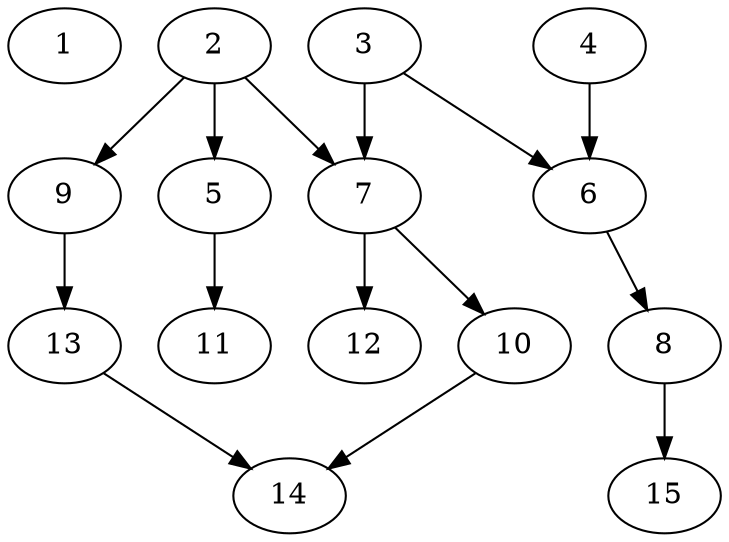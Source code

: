 // DAG automatically generated by daggen at Fri May 24 12:58:23 2024
// daggen-master/daggen -n 15 --fat 0.5 --density 0.5 --regular 0.5 --jump 2 --minalpha 20 --maxalpha 50 --dot -o dags_dot_15/sim_8.dot 
digraph G {
  1 [size="683763174", alpha="45.47"]
  2 [size="28991029248", alpha="23.35"]
  2 -> 5 [size ="75497472"]
  2 -> 7 [size ="75497472"]
  2 -> 9 [size ="75497472"]
  3 [size="567729767108", alpha="44.64"]
  3 -> 6 [size ="411041792"]
  3 -> 7 [size ="411041792"]
  4 [size="68719476736", alpha="47.97"]
  4 -> 6 [size ="134217728"]
  5 [size="157813379076", alpha="44.87"]
  5 -> 11 [size ="134217728"]
  6 [size="7026817509", alpha="28.55"]
  6 -> 8 [size ="838860800"]
  7 [size="438058001065", alpha="32.06"]
  7 -> 10 [size ="679477248"]
  7 -> 12 [size ="679477248"]
  8 [size="8758773650", alpha="45.83"]
  8 -> 15 [size ="536870912"]
  9 [size="2564537709", alpha="36.19"]
  9 -> 13 [size ="209715200"]
  10 [size="23081157824", alpha="31.40"]
  10 -> 14 [size ="536870912"]
  11 [size="252035868772", alpha="42.02"]
  12 [size="236162821211", alpha="39.95"]
  13 [size="219933261257", alpha="29.87"]
  13 -> 14 [size ="209715200"]
  14 [size="85456991969", alpha="32.41"]
  15 [size="174828878808", alpha="21.42"]
}
